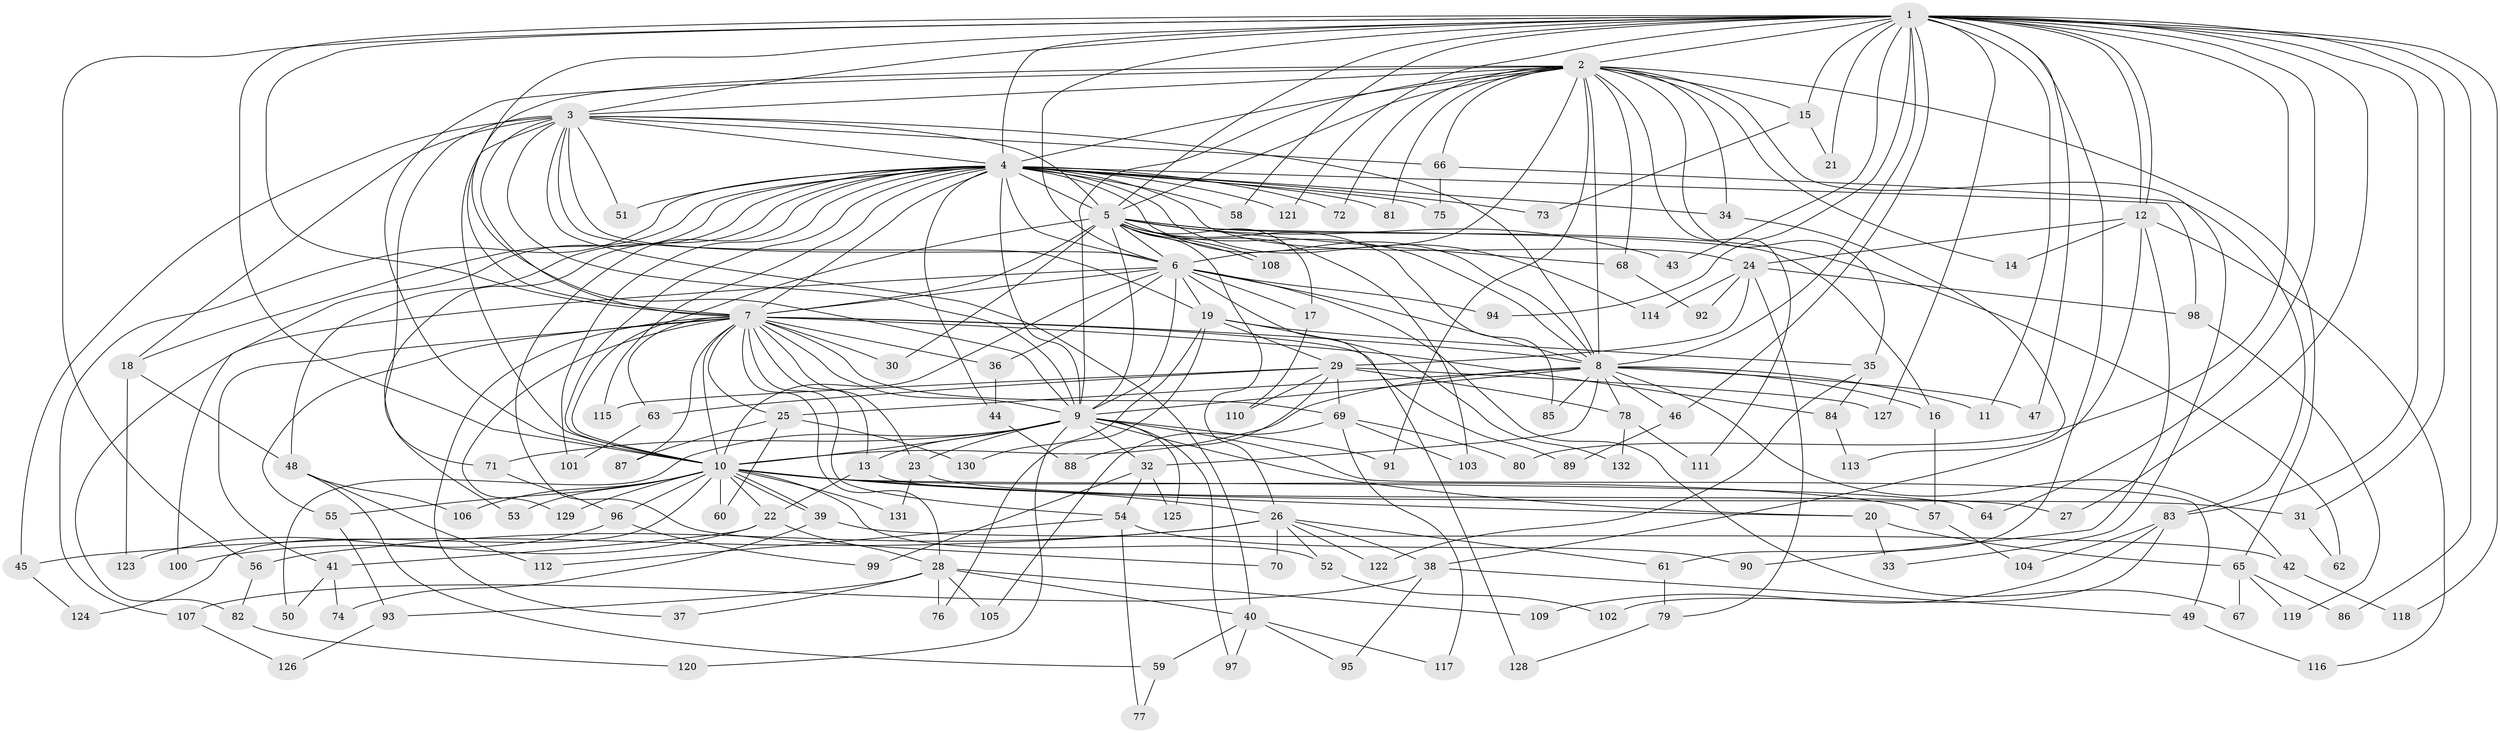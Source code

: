 // coarse degree distribution, {26: 0.010638297872340425, 32: 0.010638297872340425, 13: 0.02127659574468085, 16: 0.010638297872340425, 21: 0.010638297872340425, 17: 0.010638297872340425, 20: 0.010638297872340425, 6: 0.031914893617021274, 4: 0.09574468085106383, 2: 0.46808510638297873, 3: 0.18085106382978725, 7: 0.010638297872340425, 10: 0.010638297872340425, 5: 0.0425531914893617, 8: 0.031914893617021274, 9: 0.02127659574468085, 1: 0.02127659574468085}
// Generated by graph-tools (version 1.1) at 2025/49/03/04/25 22:49:20]
// undirected, 132 vertices, 289 edges
graph export_dot {
  node [color=gray90,style=filled];
  1;
  2;
  3;
  4;
  5;
  6;
  7;
  8;
  9;
  10;
  11;
  12;
  13;
  14;
  15;
  16;
  17;
  18;
  19;
  20;
  21;
  22;
  23;
  24;
  25;
  26;
  27;
  28;
  29;
  30;
  31;
  32;
  33;
  34;
  35;
  36;
  37;
  38;
  39;
  40;
  41;
  42;
  43;
  44;
  45;
  46;
  47;
  48;
  49;
  50;
  51;
  52;
  53;
  54;
  55;
  56;
  57;
  58;
  59;
  60;
  61;
  62;
  63;
  64;
  65;
  66;
  67;
  68;
  69;
  70;
  71;
  72;
  73;
  74;
  75;
  76;
  77;
  78;
  79;
  80;
  81;
  82;
  83;
  84;
  85;
  86;
  87;
  88;
  89;
  90;
  91;
  92;
  93;
  94;
  95;
  96;
  97;
  98;
  99;
  100;
  101;
  102;
  103;
  104;
  105;
  106;
  107;
  108;
  109;
  110;
  111;
  112;
  113;
  114;
  115;
  116;
  117;
  118;
  119;
  120;
  121;
  122;
  123;
  124;
  125;
  126;
  127;
  128;
  129;
  130;
  131;
  132;
  1 -- 2;
  1 -- 3;
  1 -- 4;
  1 -- 5;
  1 -- 6;
  1 -- 7;
  1 -- 8;
  1 -- 9;
  1 -- 10;
  1 -- 11;
  1 -- 12;
  1 -- 12;
  1 -- 15;
  1 -- 21;
  1 -- 27;
  1 -- 31;
  1 -- 43;
  1 -- 46;
  1 -- 47;
  1 -- 56;
  1 -- 58;
  1 -- 61;
  1 -- 64;
  1 -- 80;
  1 -- 83;
  1 -- 86;
  1 -- 94;
  1 -- 118;
  1 -- 121;
  1 -- 127;
  2 -- 3;
  2 -- 4;
  2 -- 5;
  2 -- 6;
  2 -- 7;
  2 -- 8;
  2 -- 9;
  2 -- 10;
  2 -- 14;
  2 -- 15;
  2 -- 33;
  2 -- 34;
  2 -- 35;
  2 -- 65;
  2 -- 66;
  2 -- 68;
  2 -- 72;
  2 -- 81;
  2 -- 91;
  2 -- 111;
  3 -- 4;
  3 -- 5;
  3 -- 6;
  3 -- 7;
  3 -- 8;
  3 -- 9;
  3 -- 10;
  3 -- 18;
  3 -- 19;
  3 -- 40;
  3 -- 45;
  3 -- 51;
  3 -- 66;
  3 -- 71;
  4 -- 5;
  4 -- 6;
  4 -- 7;
  4 -- 8;
  4 -- 9;
  4 -- 10;
  4 -- 18;
  4 -- 24;
  4 -- 34;
  4 -- 44;
  4 -- 48;
  4 -- 51;
  4 -- 53;
  4 -- 58;
  4 -- 70;
  4 -- 72;
  4 -- 73;
  4 -- 75;
  4 -- 81;
  4 -- 98;
  4 -- 100;
  4 -- 101;
  4 -- 107;
  4 -- 114;
  4 -- 115;
  4 -- 121;
  5 -- 6;
  5 -- 7;
  5 -- 8;
  5 -- 9;
  5 -- 10;
  5 -- 16;
  5 -- 17;
  5 -- 26;
  5 -- 30;
  5 -- 43;
  5 -- 62;
  5 -- 68;
  5 -- 85;
  5 -- 103;
  5 -- 108;
  5 -- 108;
  6 -- 7;
  6 -- 8;
  6 -- 9;
  6 -- 10;
  6 -- 17;
  6 -- 19;
  6 -- 36;
  6 -- 67;
  6 -- 82;
  6 -- 94;
  6 -- 128;
  7 -- 8;
  7 -- 9;
  7 -- 10;
  7 -- 13;
  7 -- 23;
  7 -- 25;
  7 -- 28;
  7 -- 30;
  7 -- 36;
  7 -- 37;
  7 -- 41;
  7 -- 54;
  7 -- 55;
  7 -- 63;
  7 -- 69;
  7 -- 84;
  7 -- 87;
  7 -- 89;
  7 -- 129;
  8 -- 9;
  8 -- 10;
  8 -- 11;
  8 -- 16;
  8 -- 25;
  8 -- 32;
  8 -- 42;
  8 -- 46;
  8 -- 47;
  8 -- 78;
  8 -- 85;
  9 -- 10;
  9 -- 13;
  9 -- 20;
  9 -- 23;
  9 -- 32;
  9 -- 49;
  9 -- 50;
  9 -- 71;
  9 -- 91;
  9 -- 97;
  9 -- 120;
  9 -- 125;
  10 -- 20;
  10 -- 22;
  10 -- 26;
  10 -- 39;
  10 -- 39;
  10 -- 52;
  10 -- 53;
  10 -- 55;
  10 -- 57;
  10 -- 60;
  10 -- 64;
  10 -- 96;
  10 -- 106;
  10 -- 124;
  10 -- 129;
  10 -- 131;
  12 -- 14;
  12 -- 24;
  12 -- 38;
  12 -- 90;
  12 -- 116;
  13 -- 22;
  13 -- 27;
  15 -- 21;
  15 -- 73;
  16 -- 57;
  17 -- 110;
  18 -- 48;
  18 -- 123;
  19 -- 29;
  19 -- 35;
  19 -- 76;
  19 -- 130;
  19 -- 132;
  20 -- 33;
  20 -- 65;
  22 -- 28;
  22 -- 41;
  22 -- 100;
  23 -- 31;
  23 -- 131;
  24 -- 29;
  24 -- 79;
  24 -- 92;
  24 -- 98;
  24 -- 114;
  25 -- 60;
  25 -- 87;
  25 -- 130;
  26 -- 38;
  26 -- 45;
  26 -- 52;
  26 -- 56;
  26 -- 61;
  26 -- 70;
  26 -- 122;
  28 -- 37;
  28 -- 40;
  28 -- 76;
  28 -- 93;
  28 -- 105;
  28 -- 109;
  29 -- 63;
  29 -- 69;
  29 -- 78;
  29 -- 88;
  29 -- 110;
  29 -- 115;
  29 -- 127;
  31 -- 62;
  32 -- 54;
  32 -- 99;
  32 -- 125;
  34 -- 113;
  35 -- 84;
  35 -- 122;
  36 -- 44;
  38 -- 49;
  38 -- 95;
  38 -- 107;
  39 -- 42;
  39 -- 74;
  40 -- 59;
  40 -- 95;
  40 -- 97;
  40 -- 117;
  41 -- 50;
  41 -- 74;
  42 -- 118;
  44 -- 88;
  45 -- 124;
  46 -- 89;
  48 -- 59;
  48 -- 106;
  48 -- 112;
  49 -- 116;
  52 -- 102;
  54 -- 77;
  54 -- 90;
  54 -- 112;
  55 -- 93;
  56 -- 82;
  57 -- 104;
  59 -- 77;
  61 -- 79;
  63 -- 101;
  65 -- 67;
  65 -- 86;
  65 -- 119;
  66 -- 75;
  66 -- 83;
  68 -- 92;
  69 -- 80;
  69 -- 103;
  69 -- 105;
  69 -- 117;
  71 -- 96;
  78 -- 111;
  78 -- 132;
  79 -- 128;
  82 -- 120;
  83 -- 102;
  83 -- 104;
  83 -- 109;
  84 -- 113;
  93 -- 126;
  96 -- 99;
  96 -- 123;
  98 -- 119;
  107 -- 126;
}

